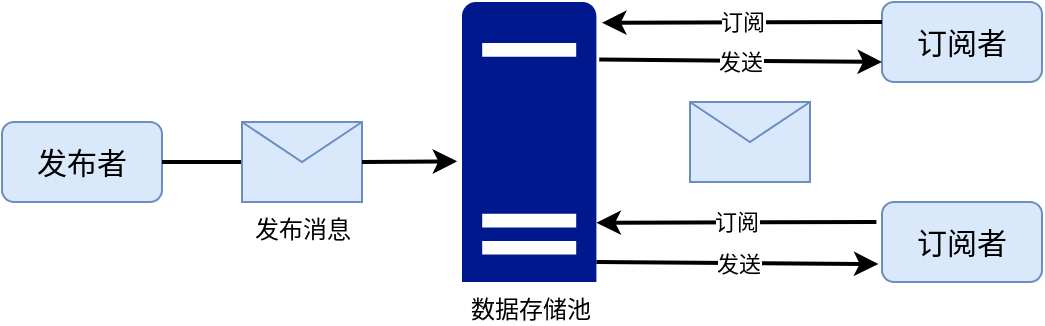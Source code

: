 <mxfile version="21.6.2" type="github">
  <diagram name="第 1 页" id="pNPIA2nkc6dB4uWRPwl1">
    <mxGraphModel dx="989" dy="521" grid="1" gridSize="10" guides="1" tooltips="1" connect="1" arrows="1" fold="1" page="1" pageScale="1" pageWidth="827" pageHeight="1169" math="0" shadow="0">
      <root>
        <mxCell id="0" />
        <mxCell id="1" parent="0" />
        <mxCell id="ciDQJHBA7km_DSmiqkd6-3" value="&lt;font style=&quot;font-size: 15px;&quot;&gt;发布者&lt;/font&gt;" style="rounded=1;whiteSpace=wrap;html=1;fillColor=#dae8fc;strokeColor=#6c8ebf;" vertex="1" parent="1">
          <mxGeometry x="40" y="280" width="80" height="40" as="geometry" />
        </mxCell>
        <mxCell id="ciDQJHBA7km_DSmiqkd6-4" value="" style="endArrow=none;html=1;rounded=0;strokeWidth=2;" edge="1" parent="1">
          <mxGeometry width="50" height="50" relative="1" as="geometry">
            <mxPoint x="120" y="300" as="sourcePoint" />
            <mxPoint x="160" y="300" as="targetPoint" />
          </mxGeometry>
        </mxCell>
        <mxCell id="ciDQJHBA7km_DSmiqkd6-7" value="发布消息" style="shape=message;html=1;html=1;outlineConnect=0;labelPosition=center;verticalLabelPosition=bottom;align=center;verticalAlign=top;fillColor=#dae8fc;strokeColor=#6c8ebf;" vertex="1" parent="1">
          <mxGeometry x="160" y="280" width="60" height="40" as="geometry" />
        </mxCell>
        <mxCell id="ciDQJHBA7km_DSmiqkd6-9" value="数据存储池" style="sketch=0;aspect=fixed;pointerEvents=1;shadow=0;dashed=0;html=1;strokeColor=none;labelPosition=center;verticalLabelPosition=bottom;verticalAlign=top;align=center;fillColor=#00188D;shape=mxgraph.mscae.enterprise.server_generic" vertex="1" parent="1">
          <mxGeometry x="270" y="220" width="67.2" height="140" as="geometry" />
        </mxCell>
        <mxCell id="ciDQJHBA7km_DSmiqkd6-10" value="" style="endArrow=classic;html=1;rounded=0;entryX=-0.036;entryY=0.569;entryDx=0;entryDy=0;entryPerimeter=0;strokeWidth=2;" edge="1" parent="1" target="ciDQJHBA7km_DSmiqkd6-9">
          <mxGeometry width="50" height="50" relative="1" as="geometry">
            <mxPoint x="220" y="300" as="sourcePoint" />
            <mxPoint x="270" y="250" as="targetPoint" />
          </mxGeometry>
        </mxCell>
        <mxCell id="ciDQJHBA7km_DSmiqkd6-11" value="&lt;font style=&quot;font-size: 15px;&quot;&gt;订阅者&lt;/font&gt;" style="rounded=1;whiteSpace=wrap;html=1;fillColor=#dae8fc;strokeColor=#6c8ebf;" vertex="1" parent="1">
          <mxGeometry x="480" y="220" width="80" height="40" as="geometry" />
        </mxCell>
        <mxCell id="ciDQJHBA7km_DSmiqkd6-12" value="&lt;font style=&quot;font-size: 15px;&quot;&gt;订阅者&lt;/font&gt;" style="rounded=1;whiteSpace=wrap;html=1;fillColor=#dae8fc;strokeColor=#6c8ebf;" vertex="1" parent="1">
          <mxGeometry x="480" y="320" width="80" height="40" as="geometry" />
        </mxCell>
        <mxCell id="ciDQJHBA7km_DSmiqkd6-13" value="" style="endArrow=classic;html=1;rounded=0;exitX=1.021;exitY=0.205;exitDx=0;exitDy=0;exitPerimeter=0;strokeWidth=2;" edge="1" parent="1" source="ciDQJHBA7km_DSmiqkd6-9">
          <mxGeometry relative="1" as="geometry">
            <mxPoint x="380" y="250" as="sourcePoint" />
            <mxPoint x="480" y="250" as="targetPoint" />
          </mxGeometry>
        </mxCell>
        <mxCell id="ciDQJHBA7km_DSmiqkd6-14" value="发送" style="edgeLabel;resizable=0;html=1;align=center;verticalAlign=middle;" connectable="0" vertex="1" parent="ciDQJHBA7km_DSmiqkd6-13">
          <mxGeometry relative="1" as="geometry" />
        </mxCell>
        <mxCell id="ciDQJHBA7km_DSmiqkd6-15" value="" style="endArrow=classic;html=1;rounded=0;exitX=1.021;exitY=0.205;exitDx=0;exitDy=0;exitPerimeter=0;strokeWidth=2;" edge="1" parent="1">
          <mxGeometry relative="1" as="geometry">
            <mxPoint x="337.2" y="350" as="sourcePoint" />
            <mxPoint x="478.2" y="351" as="targetPoint" />
          </mxGeometry>
        </mxCell>
        <mxCell id="ciDQJHBA7km_DSmiqkd6-16" value="发送" style="edgeLabel;resizable=0;html=1;align=center;verticalAlign=middle;" connectable="0" vertex="1" parent="ciDQJHBA7km_DSmiqkd6-15">
          <mxGeometry relative="1" as="geometry" />
        </mxCell>
        <mxCell id="ciDQJHBA7km_DSmiqkd6-22" value="" style="endArrow=classic;html=1;rounded=0;strokeWidth=2;" edge="1" parent="1">
          <mxGeometry relative="1" as="geometry">
            <mxPoint x="480" y="230" as="sourcePoint" />
            <mxPoint x="340" y="230.34" as="targetPoint" />
          </mxGeometry>
        </mxCell>
        <mxCell id="ciDQJHBA7km_DSmiqkd6-23" value="订阅" style="edgeLabel;resizable=0;html=1;align=center;verticalAlign=middle;" connectable="0" vertex="1" parent="ciDQJHBA7km_DSmiqkd6-22">
          <mxGeometry relative="1" as="geometry" />
        </mxCell>
        <mxCell id="ciDQJHBA7km_DSmiqkd6-26" value="" style="endArrow=classic;html=1;rounded=0;strokeWidth=2;" edge="1" parent="1">
          <mxGeometry relative="1" as="geometry">
            <mxPoint x="477.2" y="330.0" as="sourcePoint" />
            <mxPoint x="337.2" y="330.34" as="targetPoint" />
          </mxGeometry>
        </mxCell>
        <mxCell id="ciDQJHBA7km_DSmiqkd6-27" value="订阅" style="edgeLabel;resizable=0;html=1;align=center;verticalAlign=middle;" connectable="0" vertex="1" parent="ciDQJHBA7km_DSmiqkd6-26">
          <mxGeometry relative="1" as="geometry" />
        </mxCell>
        <mxCell id="ciDQJHBA7km_DSmiqkd6-28" value="" style="shape=message;html=1;html=1;outlineConnect=0;labelPosition=center;verticalLabelPosition=bottom;align=center;verticalAlign=top;fillColor=#dae8fc;strokeColor=#6c8ebf;" vertex="1" parent="1">
          <mxGeometry x="384" y="270" width="60" height="40" as="geometry" />
        </mxCell>
      </root>
    </mxGraphModel>
  </diagram>
</mxfile>
